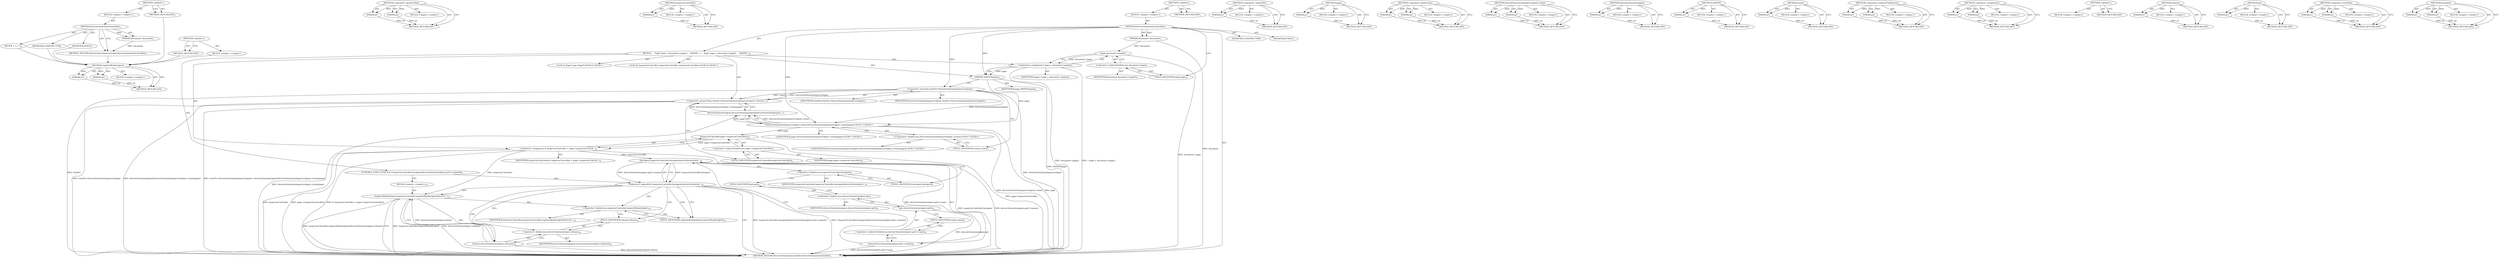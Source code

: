 digraph "hasAgent" {
vulnerable_6 [label=<(METHOD,&lt;global&gt;)<SUB>1</SUB>>];
vulnerable_7 [label=<(BLOCK,&lt;empty&gt;,&lt;empty&gt;)<SUB>1</SUB>>];
vulnerable_8 [label=<(METHOD,DeviceOrientationController)<SUB>1</SUB>>];
vulnerable_9 [label=<(PARAM,Document* document)<SUB>1</SUB>>];
vulnerable_10 [label=<(BLOCK,{
 },{
 })<SUB>4</SUB>>];
vulnerable_11 [label=<(MODIFIER,CONSTRUCTOR)>];
vulnerable_12 [label=<(MODIFIER,PUBLIC)>];
vulnerable_13 [label=<(METHOD_RETURN,DeviceOrientationController.DeviceOrientationController)<SUB>1</SUB>>];
vulnerable_15 [label=<(METHOD_RETURN,ANY)<SUB>1</SUB>>];
vulnerable_26 [label=<(METHOD,&lt;global&gt;)<SUB>1</SUB>>];
vulnerable_27 [label=<(BLOCK,&lt;empty&gt;,&lt;empty&gt;)>];
vulnerable_28 [label=<(METHOD_RETURN,ANY)>];
fixed_147 [label=<(METHOD,registerModuleAgent)>];
fixed_148 [label=<(PARAM,p1)>];
fixed_149 [label=<(PARAM,p2)>];
fixed_150 [label=<(BLOCK,&lt;empty&gt;,&lt;empty&gt;)>];
fixed_151 [label=<(METHOD_RETURN,ANY)>];
fixed_102 [label=<(METHOD,&lt;operator&gt;.greaterThan)>];
fixed_103 [label=<(PARAM,p1)>];
fixed_104 [label=<(PARAM,p2)>];
fixed_105 [label=<(BLOCK,&lt;empty&gt;,&lt;empty&gt;)>];
fixed_106 [label=<(METHOD_RETURN,ANY)>];
fixed_126 [label=<(METHOD,inspectorController)>];
fixed_127 [label=<(PARAM,p1)>];
fixed_128 [label=<(BLOCK,&lt;empty&gt;,&lt;empty&gt;)>];
fixed_129 [label=<(METHOD_RETURN,ANY)>];
fixed_6 [label=<(METHOD,&lt;global&gt;)<SUB>1</SUB>>];
fixed_7 [label=<(BLOCK,&lt;empty&gt;,&lt;empty&gt;)<SUB>1</SUB>>];
fixed_8 [label=<(METHOD,DeviceOrientationController)<SUB>1</SUB>>];
fixed_9 [label=<(PARAM,Document* document)<SUB>1</SUB>>];
fixed_10 [label=<(BLOCK,{
    Page* page = document-&gt;page();
    ASSERT...,{
    Page* page = document-&gt;page();
    ASSERT...)<SUB>4</SUB>>];
fixed_11 [label="<(LOCAL,Page* page: Page*)<SUB>5</SUB>>"];
fixed_12 [label=<(&lt;operator&gt;.assignment,* page = document-&gt;page())<SUB>5</SUB>>];
fixed_13 [label=<(IDENTIFIER,page,* page = document-&gt;page())<SUB>5</SUB>>];
fixed_14 [label=<(page,document-&gt;page())<SUB>5</SUB>>];
fixed_15 [label=<(&lt;operator&gt;.indirectFieldAccess,document-&gt;page)<SUB>5</SUB>>];
fixed_16 [label=<(IDENTIFIER,document,document-&gt;page())<SUB>5</SUB>>];
fixed_17 [label=<(FIELD_IDENTIFIER,page,page)<SUB>5</SUB>>];
fixed_18 [label=<(ASSERT,ASSERT(page))<SUB>6</SUB>>];
fixed_19 [label=<(IDENTIFIER,page,ASSERT(page))<SUB>6</SUB>>];
fixed_20 [label=<(&lt;operator&gt;.greaterThan,OwnPtr&lt;DeviceOrientationInspectorAgent&gt; deviceO...)<SUB>7</SUB>>];
fixed_21 [label=<(&lt;operator&gt;.lessThan,OwnPtr&lt;DeviceOrientationInspectorAgent)<SUB>7</SUB>>];
fixed_22 [label=<(IDENTIFIER,OwnPtr,OwnPtr&lt;DeviceOrientationInspectorAgent)<SUB>7</SUB>>];
fixed_23 [label=<(IDENTIFIER,DeviceOrientationInspectorAgent,OwnPtr&lt;DeviceOrientationInspectorAgent)<SUB>7</SUB>>];
fixed_24 [label=<(deviceOrientationAgent,deviceOrientationAgent(DeviceOrientationInspect...)<SUB>7</SUB>>];
fixed_25 [label="<(DeviceOrientationInspectorAgent.create,DeviceOrientationInspectorAgent::create(page))<SUB>7</SUB>>"];
fixed_26 [label="<(&lt;operator&gt;.fieldAccess,DeviceOrientationInspectorAgent::create)<SUB>7</SUB>>"];
fixed_27 [label="<(IDENTIFIER,DeviceOrientationInspectorAgent,DeviceOrientationInspectorAgent::create(page))<SUB>7</SUB>>"];
fixed_28 [label=<(FIELD_IDENTIFIER,create,create)<SUB>7</SUB>>];
fixed_29 [label="<(IDENTIFIER,page,DeviceOrientationInspectorAgent::create(page))<SUB>7</SUB>>"];
fixed_30 [label="<(LOCAL,InspectorController inspectorController: InspectorController)<SUB>8</SUB>>"];
fixed_31 [label=<(&lt;operator&gt;.assignment,&amp; inspectorController = page-&gt;inspectorControll...)<SUB>8</SUB>>];
fixed_32 [label=<(IDENTIFIER,inspectorController,&amp; inspectorController = page-&gt;inspectorControll...)<SUB>8</SUB>>];
fixed_33 [label=<(inspectorController,page-&gt;inspectorController())<SUB>8</SUB>>];
fixed_34 [label=<(&lt;operator&gt;.indirectFieldAccess,page-&gt;inspectorController)<SUB>8</SUB>>];
fixed_35 [label=<(IDENTIFIER,page,page-&gt;inspectorController())<SUB>8</SUB>>];
fixed_36 [label=<(FIELD_IDENTIFIER,inspectorController,inspectorController)<SUB>8</SUB>>];
fixed_37 [label=<(CONTROL_STRUCTURE,IF,if (!inspectorController.hasAgent(deviceOrientationAgent.get()-&gt;name())))<SUB>9</SUB>>];
fixed_38 [label=<(&lt;operator&gt;.logicalNot,!inspectorController.hasAgent(deviceOrientation...)<SUB>9</SUB>>];
fixed_39 [label=<(hasAgent,inspectorController.hasAgent(deviceOrientationA...)<SUB>9</SUB>>];
fixed_40 [label=<(&lt;operator&gt;.fieldAccess,inspectorController.hasAgent)<SUB>9</SUB>>];
fixed_41 [label=<(IDENTIFIER,inspectorController,inspectorController.hasAgent(deviceOrientationA...)<SUB>9</SUB>>];
fixed_42 [label=<(FIELD_IDENTIFIER,hasAgent,hasAgent)<SUB>9</SUB>>];
fixed_43 [label=<(name,deviceOrientationAgent.get()-&gt;name())<SUB>9</SUB>>];
fixed_44 [label=<(&lt;operator&gt;.indirectFieldAccess,deviceOrientationAgent.get()-&gt;name)<SUB>9</SUB>>];
fixed_45 [label=<(get,deviceOrientationAgent.get())<SUB>9</SUB>>];
fixed_46 [label=<(&lt;operator&gt;.fieldAccess,deviceOrientationAgent.get)<SUB>9</SUB>>];
fixed_47 [label=<(IDENTIFIER,deviceOrientationAgent,deviceOrientationAgent.get())<SUB>9</SUB>>];
fixed_48 [label=<(FIELD_IDENTIFIER,get,get)<SUB>9</SUB>>];
fixed_49 [label=<(FIELD_IDENTIFIER,name,name)<SUB>9</SUB>>];
fixed_50 [label=<(BLOCK,&lt;empty&gt;,&lt;empty&gt;)<SUB>10</SUB>>];
fixed_51 [label=<(registerModuleAgent,inspectorController.registerModuleAgent(deviceO...)<SUB>10</SUB>>];
fixed_52 [label=<(&lt;operator&gt;.fieldAccess,inspectorController.registerModuleAgent)<SUB>10</SUB>>];
fixed_53 [label=<(IDENTIFIER,inspectorController,inspectorController.registerModuleAgent(deviceO...)<SUB>10</SUB>>];
fixed_54 [label=<(FIELD_IDENTIFIER,registerModuleAgent,registerModuleAgent)<SUB>10</SUB>>];
fixed_55 [label=<(release,deviceOrientationAgent.release())<SUB>10</SUB>>];
fixed_56 [label=<(&lt;operator&gt;.fieldAccess,deviceOrientationAgent.release)<SUB>10</SUB>>];
fixed_57 [label=<(IDENTIFIER,deviceOrientationAgent,deviceOrientationAgent.release())<SUB>10</SUB>>];
fixed_58 [label=<(FIELD_IDENTIFIER,release,release)<SUB>10</SUB>>];
fixed_59 [label=<(MODIFIER,CONSTRUCTOR)>];
fixed_60 [label=<(MODIFIER,PUBLIC)>];
fixed_61 [label=<(METHOD_RETURN,DeviceOrientationController.DeviceOrientationController)<SUB>1</SUB>>];
fixed_63 [label=<(METHOD_RETURN,ANY)<SUB>1</SUB>>];
fixed_130 [label=<(METHOD,&lt;operator&gt;.logicalNot)>];
fixed_131 [label=<(PARAM,p1)>];
fixed_132 [label=<(BLOCK,&lt;empty&gt;,&lt;empty&gt;)>];
fixed_133 [label=<(METHOD_RETURN,ANY)>];
fixed_89 [label=<(METHOD,page)>];
fixed_90 [label=<(PARAM,p1)>];
fixed_91 [label=<(BLOCK,&lt;empty&gt;,&lt;empty&gt;)>];
fixed_92 [label=<(METHOD_RETURN,ANY)>];
fixed_121 [label=<(METHOD,&lt;operator&gt;.fieldAccess)>];
fixed_122 [label=<(PARAM,p1)>];
fixed_123 [label=<(PARAM,p2)>];
fixed_124 [label=<(BLOCK,&lt;empty&gt;,&lt;empty&gt;)>];
fixed_125 [label=<(METHOD_RETURN,ANY)>];
fixed_116 [label=<(METHOD,DeviceOrientationInspectorAgent.create)>];
fixed_117 [label=<(PARAM,p1)>];
fixed_118 [label=<(PARAM,p2)>];
fixed_119 [label=<(BLOCK,&lt;empty&gt;,&lt;empty&gt;)>];
fixed_120 [label=<(METHOD_RETURN,ANY)>];
fixed_112 [label=<(METHOD,deviceOrientationAgent)>];
fixed_113 [label=<(PARAM,p1)>];
fixed_114 [label=<(BLOCK,&lt;empty&gt;,&lt;empty&gt;)>];
fixed_115 [label=<(METHOD_RETURN,ANY)>];
fixed_98 [label=<(METHOD,ASSERT)>];
fixed_99 [label=<(PARAM,p1)>];
fixed_100 [label=<(BLOCK,&lt;empty&gt;,&lt;empty&gt;)>];
fixed_101 [label=<(METHOD_RETURN,ANY)>];
fixed_139 [label=<(METHOD,name)>];
fixed_140 [label=<(PARAM,p1)>];
fixed_141 [label=<(BLOCK,&lt;empty&gt;,&lt;empty&gt;)>];
fixed_142 [label=<(METHOD_RETURN,ANY)>];
fixed_93 [label=<(METHOD,&lt;operator&gt;.indirectFieldAccess)>];
fixed_94 [label=<(PARAM,p1)>];
fixed_95 [label=<(PARAM,p2)>];
fixed_96 [label=<(BLOCK,&lt;empty&gt;,&lt;empty&gt;)>];
fixed_97 [label=<(METHOD_RETURN,ANY)>];
fixed_84 [label=<(METHOD,&lt;operator&gt;.assignment)>];
fixed_85 [label=<(PARAM,p1)>];
fixed_86 [label=<(PARAM,p2)>];
fixed_87 [label=<(BLOCK,&lt;empty&gt;,&lt;empty&gt;)>];
fixed_88 [label=<(METHOD_RETURN,ANY)>];
fixed_78 [label=<(METHOD,&lt;global&gt;)<SUB>1</SUB>>];
fixed_79 [label=<(BLOCK,&lt;empty&gt;,&lt;empty&gt;)>];
fixed_80 [label=<(METHOD_RETURN,ANY)>];
fixed_152 [label=<(METHOD,release)>];
fixed_153 [label=<(PARAM,p1)>];
fixed_154 [label=<(BLOCK,&lt;empty&gt;,&lt;empty&gt;)>];
fixed_155 [label=<(METHOD_RETURN,ANY)>];
fixed_143 [label=<(METHOD,get)>];
fixed_144 [label=<(PARAM,p1)>];
fixed_145 [label=<(BLOCK,&lt;empty&gt;,&lt;empty&gt;)>];
fixed_146 [label=<(METHOD_RETURN,ANY)>];
fixed_107 [label=<(METHOD,&lt;operator&gt;.lessThan)>];
fixed_108 [label=<(PARAM,p1)>];
fixed_109 [label=<(PARAM,p2)>];
fixed_110 [label=<(BLOCK,&lt;empty&gt;,&lt;empty&gt;)>];
fixed_111 [label=<(METHOD_RETURN,ANY)>];
fixed_134 [label=<(METHOD,hasAgent)>];
fixed_135 [label=<(PARAM,p1)>];
fixed_136 [label=<(PARAM,p2)>];
fixed_137 [label=<(BLOCK,&lt;empty&gt;,&lt;empty&gt;)>];
fixed_138 [label=<(METHOD_RETURN,ANY)>];
vulnerable_6 -> vulnerable_7  [key=0, label="AST: "];
vulnerable_6 -> vulnerable_15  [key=0, label="AST: "];
vulnerable_6 -> vulnerable_15  [key=1, label="CFG: "];
vulnerable_7 -> vulnerable_8  [key=0, label="AST: "];
vulnerable_8 -> vulnerable_9  [key=0, label="AST: "];
vulnerable_8 -> vulnerable_9  [key=1, label="DDG: "];
vulnerable_8 -> vulnerable_10  [key=0, label="AST: "];
vulnerable_8 -> vulnerable_11  [key=0, label="AST: "];
vulnerable_8 -> vulnerable_12  [key=0, label="AST: "];
vulnerable_8 -> vulnerable_13  [key=0, label="AST: "];
vulnerable_8 -> vulnerable_13  [key=1, label="CFG: "];
vulnerable_9 -> vulnerable_13  [key=0, label="DDG: document"];
vulnerable_10 -> fixed_147  [key=0];
vulnerable_11 -> fixed_147  [key=0];
vulnerable_12 -> fixed_147  [key=0];
vulnerable_13 -> fixed_147  [key=0];
vulnerable_15 -> fixed_147  [key=0];
vulnerable_26 -> vulnerable_27  [key=0, label="AST: "];
vulnerable_26 -> vulnerable_28  [key=0, label="AST: "];
vulnerable_26 -> vulnerable_28  [key=1, label="CFG: "];
vulnerable_27 -> fixed_147  [key=0];
vulnerable_28 -> fixed_147  [key=0];
fixed_147 -> fixed_148  [key=0, label="AST: "];
fixed_147 -> fixed_148  [key=1, label="DDG: "];
fixed_147 -> fixed_150  [key=0, label="AST: "];
fixed_147 -> fixed_149  [key=0, label="AST: "];
fixed_147 -> fixed_149  [key=1, label="DDG: "];
fixed_147 -> fixed_151  [key=0, label="AST: "];
fixed_147 -> fixed_151  [key=1, label="CFG: "];
fixed_148 -> fixed_151  [key=0, label="DDG: p1"];
fixed_149 -> fixed_151  [key=0, label="DDG: p2"];
fixed_102 -> fixed_103  [key=0, label="AST: "];
fixed_102 -> fixed_103  [key=1, label="DDG: "];
fixed_102 -> fixed_105  [key=0, label="AST: "];
fixed_102 -> fixed_104  [key=0, label="AST: "];
fixed_102 -> fixed_104  [key=1, label="DDG: "];
fixed_102 -> fixed_106  [key=0, label="AST: "];
fixed_102 -> fixed_106  [key=1, label="CFG: "];
fixed_103 -> fixed_106  [key=0, label="DDG: p1"];
fixed_104 -> fixed_106  [key=0, label="DDG: p2"];
fixed_126 -> fixed_127  [key=0, label="AST: "];
fixed_126 -> fixed_127  [key=1, label="DDG: "];
fixed_126 -> fixed_128  [key=0, label="AST: "];
fixed_126 -> fixed_129  [key=0, label="AST: "];
fixed_126 -> fixed_129  [key=1, label="CFG: "];
fixed_127 -> fixed_129  [key=0, label="DDG: p1"];
fixed_6 -> fixed_7  [key=0, label="AST: "];
fixed_6 -> fixed_63  [key=0, label="AST: "];
fixed_6 -> fixed_63  [key=1, label="CFG: "];
fixed_7 -> fixed_8  [key=0, label="AST: "];
fixed_8 -> fixed_9  [key=0, label="AST: "];
fixed_8 -> fixed_9  [key=1, label="DDG: "];
fixed_8 -> fixed_10  [key=0, label="AST: "];
fixed_8 -> fixed_59  [key=0, label="AST: "];
fixed_8 -> fixed_60  [key=0, label="AST: "];
fixed_8 -> fixed_61  [key=0, label="AST: "];
fixed_8 -> fixed_17  [key=0, label="CFG: "];
fixed_8 -> fixed_18  [key=0, label="DDG: "];
fixed_8 -> fixed_21  [key=0, label="DDG: "];
fixed_8 -> fixed_25  [key=0, label="DDG: "];
fixed_9 -> fixed_61  [key=0, label="DDG: document"];
fixed_9 -> fixed_14  [key=0, label="DDG: document"];
fixed_10 -> fixed_11  [key=0, label="AST: "];
fixed_10 -> fixed_12  [key=0, label="AST: "];
fixed_10 -> fixed_18  [key=0, label="AST: "];
fixed_10 -> fixed_20  [key=0, label="AST: "];
fixed_10 -> fixed_30  [key=0, label="AST: "];
fixed_10 -> fixed_31  [key=0, label="AST: "];
fixed_10 -> fixed_37  [key=0, label="AST: "];
fixed_12 -> fixed_13  [key=0, label="AST: "];
fixed_12 -> fixed_14  [key=0, label="AST: "];
fixed_12 -> fixed_18  [key=0, label="CFG: "];
fixed_12 -> fixed_18  [key=1, label="DDG: page"];
fixed_12 -> fixed_61  [key=0, label="DDG: document-&gt;page()"];
fixed_12 -> fixed_61  [key=1, label="DDG: * page = document-&gt;page()"];
fixed_14 -> fixed_15  [key=0, label="AST: "];
fixed_14 -> fixed_12  [key=0, label="CFG: "];
fixed_14 -> fixed_12  [key=1, label="DDG: document-&gt;page"];
fixed_14 -> fixed_61  [key=0, label="DDG: document-&gt;page"];
fixed_15 -> fixed_16  [key=0, label="AST: "];
fixed_15 -> fixed_17  [key=0, label="AST: "];
fixed_15 -> fixed_14  [key=0, label="CFG: "];
fixed_17 -> fixed_15  [key=0, label="CFG: "];
fixed_18 -> fixed_19  [key=0, label="AST: "];
fixed_18 -> fixed_21  [key=0, label="CFG: "];
fixed_18 -> fixed_61  [key=0, label="DDG: ASSERT(page)"];
fixed_18 -> fixed_25  [key=0, label="DDG: page"];
fixed_20 -> fixed_21  [key=0, label="AST: "];
fixed_20 -> fixed_24  [key=0, label="AST: "];
fixed_20 -> fixed_36  [key=0, label="CFG: "];
fixed_20 -> fixed_61  [key=0, label="DDG: OwnPtr&lt;DeviceOrientationInspectorAgent"];
fixed_20 -> fixed_61  [key=1, label="DDG: deviceOrientationAgent(DeviceOrientationInspectorAgent::create(page))"];
fixed_20 -> fixed_61  [key=2, label="DDG: OwnPtr&lt;DeviceOrientationInspectorAgent&gt; deviceOrientationAgent(DeviceOrientationInspectorAgent::create(page))"];
fixed_21 -> fixed_22  [key=0, label="AST: "];
fixed_21 -> fixed_23  [key=0, label="AST: "];
fixed_21 -> fixed_28  [key=0, label="CFG: "];
fixed_21 -> fixed_61  [key=0, label="DDG: DeviceOrientationInspectorAgent"];
fixed_21 -> fixed_61  [key=1, label="DDG: OwnPtr"];
fixed_21 -> fixed_20  [key=0, label="DDG: OwnPtr"];
fixed_21 -> fixed_20  [key=1, label="DDG: DeviceOrientationInspectorAgent"];
fixed_21 -> fixed_25  [key=0, label="DDG: DeviceOrientationInspectorAgent"];
fixed_24 -> fixed_25  [key=0, label="AST: "];
fixed_24 -> fixed_20  [key=0, label="CFG: "];
fixed_24 -> fixed_20  [key=1, label="DDG: DeviceOrientationInspectorAgent::create(page)"];
fixed_24 -> fixed_61  [key=0, label="DDG: DeviceOrientationInspectorAgent::create(page)"];
fixed_25 -> fixed_26  [key=0, label="AST: "];
fixed_25 -> fixed_29  [key=0, label="AST: "];
fixed_25 -> fixed_24  [key=0, label="CFG: "];
fixed_25 -> fixed_24  [key=1, label="DDG: DeviceOrientationInspectorAgent::create"];
fixed_25 -> fixed_24  [key=2, label="DDG: page"];
fixed_25 -> fixed_61  [key=0, label="DDG: DeviceOrientationInspectorAgent::create"];
fixed_25 -> fixed_61  [key=1, label="DDG: page"];
fixed_25 -> fixed_33  [key=0, label="DDG: page"];
fixed_26 -> fixed_27  [key=0, label="AST: "];
fixed_26 -> fixed_28  [key=0, label="AST: "];
fixed_26 -> fixed_25  [key=0, label="CFG: "];
fixed_28 -> fixed_26  [key=0, label="CFG: "];
fixed_31 -> fixed_32  [key=0, label="AST: "];
fixed_31 -> fixed_33  [key=0, label="AST: "];
fixed_31 -> fixed_42  [key=0, label="CFG: "];
fixed_31 -> fixed_61  [key=0, label="DDG: inspectorController"];
fixed_31 -> fixed_61  [key=1, label="DDG: page-&gt;inspectorController()"];
fixed_31 -> fixed_61  [key=2, label="DDG: &amp; inspectorController = page-&gt;inspectorController()"];
fixed_31 -> fixed_39  [key=0, label="DDG: inspectorController"];
fixed_31 -> fixed_51  [key=0, label="DDG: inspectorController"];
fixed_33 -> fixed_34  [key=0, label="AST: "];
fixed_33 -> fixed_31  [key=0, label="CFG: "];
fixed_33 -> fixed_31  [key=1, label="DDG: page-&gt;inspectorController"];
fixed_33 -> fixed_61  [key=0, label="DDG: page-&gt;inspectorController"];
fixed_34 -> fixed_35  [key=0, label="AST: "];
fixed_34 -> fixed_36  [key=0, label="AST: "];
fixed_34 -> fixed_33  [key=0, label="CFG: "];
fixed_36 -> fixed_34  [key=0, label="CFG: "];
fixed_37 -> fixed_38  [key=0, label="AST: "];
fixed_37 -> fixed_50  [key=0, label="AST: "];
fixed_38 -> fixed_39  [key=0, label="AST: "];
fixed_38 -> fixed_61  [key=0, label="CFG: "];
fixed_38 -> fixed_61  [key=1, label="DDG: inspectorController.hasAgent(deviceOrientationAgent.get()-&gt;name())"];
fixed_38 -> fixed_61  [key=2, label="DDG: !inspectorController.hasAgent(deviceOrientationAgent.get()-&gt;name())"];
fixed_38 -> fixed_54  [key=0, label="CFG: "];
fixed_38 -> fixed_54  [key=1, label="CDG: "];
fixed_38 -> fixed_56  [key=0, label="CDG: "];
fixed_38 -> fixed_58  [key=0, label="CDG: "];
fixed_38 -> fixed_51  [key=0, label="CDG: "];
fixed_38 -> fixed_52  [key=0, label="CDG: "];
fixed_38 -> fixed_55  [key=0, label="CDG: "];
fixed_39 -> fixed_40  [key=0, label="AST: "];
fixed_39 -> fixed_43  [key=0, label="AST: "];
fixed_39 -> fixed_38  [key=0, label="CFG: "];
fixed_39 -> fixed_38  [key=1, label="DDG: inspectorController.hasAgent"];
fixed_39 -> fixed_38  [key=2, label="DDG: deviceOrientationAgent.get()-&gt;name()"];
fixed_39 -> fixed_61  [key=0, label="DDG: inspectorController.hasAgent"];
fixed_39 -> fixed_61  [key=1, label="DDG: deviceOrientationAgent.get()-&gt;name()"];
fixed_40 -> fixed_41  [key=0, label="AST: "];
fixed_40 -> fixed_42  [key=0, label="AST: "];
fixed_40 -> fixed_48  [key=0, label="CFG: "];
fixed_42 -> fixed_40  [key=0, label="CFG: "];
fixed_43 -> fixed_44  [key=0, label="AST: "];
fixed_43 -> fixed_39  [key=0, label="CFG: "];
fixed_43 -> fixed_39  [key=1, label="DDG: deviceOrientationAgent.get()-&gt;name"];
fixed_43 -> fixed_61  [key=0, label="DDG: deviceOrientationAgent.get()-&gt;name"];
fixed_44 -> fixed_45  [key=0, label="AST: "];
fixed_44 -> fixed_49  [key=0, label="AST: "];
fixed_44 -> fixed_43  [key=0, label="CFG: "];
fixed_45 -> fixed_46  [key=0, label="AST: "];
fixed_45 -> fixed_49  [key=0, label="CFG: "];
fixed_45 -> fixed_61  [key=0, label="DDG: deviceOrientationAgent.get"];
fixed_46 -> fixed_47  [key=0, label="AST: "];
fixed_46 -> fixed_48  [key=0, label="AST: "];
fixed_46 -> fixed_45  [key=0, label="CFG: "];
fixed_48 -> fixed_46  [key=0, label="CFG: "];
fixed_49 -> fixed_44  [key=0, label="CFG: "];
fixed_50 -> fixed_51  [key=0, label="AST: "];
fixed_51 -> fixed_52  [key=0, label="AST: "];
fixed_51 -> fixed_55  [key=0, label="AST: "];
fixed_51 -> fixed_61  [key=0, label="CFG: "];
fixed_51 -> fixed_61  [key=1, label="DDG: inspectorController.registerModuleAgent"];
fixed_51 -> fixed_61  [key=2, label="DDG: deviceOrientationAgent.release()"];
fixed_51 -> fixed_61  [key=3, label="DDG: inspectorController.registerModuleAgent(deviceOrientationAgent.release())"];
fixed_52 -> fixed_53  [key=0, label="AST: "];
fixed_52 -> fixed_54  [key=0, label="AST: "];
fixed_52 -> fixed_58  [key=0, label="CFG: "];
fixed_54 -> fixed_52  [key=0, label="CFG: "];
fixed_55 -> fixed_56  [key=0, label="AST: "];
fixed_55 -> fixed_51  [key=0, label="CFG: "];
fixed_55 -> fixed_51  [key=1, label="DDG: deviceOrientationAgent.release"];
fixed_55 -> fixed_61  [key=0, label="DDG: deviceOrientationAgent.release"];
fixed_56 -> fixed_57  [key=0, label="AST: "];
fixed_56 -> fixed_58  [key=0, label="AST: "];
fixed_56 -> fixed_55  [key=0, label="CFG: "];
fixed_58 -> fixed_56  [key=0, label="CFG: "];
fixed_130 -> fixed_131  [key=0, label="AST: "];
fixed_130 -> fixed_131  [key=1, label="DDG: "];
fixed_130 -> fixed_132  [key=0, label="AST: "];
fixed_130 -> fixed_133  [key=0, label="AST: "];
fixed_130 -> fixed_133  [key=1, label="CFG: "];
fixed_131 -> fixed_133  [key=0, label="DDG: p1"];
fixed_89 -> fixed_90  [key=0, label="AST: "];
fixed_89 -> fixed_90  [key=1, label="DDG: "];
fixed_89 -> fixed_91  [key=0, label="AST: "];
fixed_89 -> fixed_92  [key=0, label="AST: "];
fixed_89 -> fixed_92  [key=1, label="CFG: "];
fixed_90 -> fixed_92  [key=0, label="DDG: p1"];
fixed_121 -> fixed_122  [key=0, label="AST: "];
fixed_121 -> fixed_122  [key=1, label="DDG: "];
fixed_121 -> fixed_124  [key=0, label="AST: "];
fixed_121 -> fixed_123  [key=0, label="AST: "];
fixed_121 -> fixed_123  [key=1, label="DDG: "];
fixed_121 -> fixed_125  [key=0, label="AST: "];
fixed_121 -> fixed_125  [key=1, label="CFG: "];
fixed_122 -> fixed_125  [key=0, label="DDG: p1"];
fixed_123 -> fixed_125  [key=0, label="DDG: p2"];
fixed_116 -> fixed_117  [key=0, label="AST: "];
fixed_116 -> fixed_117  [key=1, label="DDG: "];
fixed_116 -> fixed_119  [key=0, label="AST: "];
fixed_116 -> fixed_118  [key=0, label="AST: "];
fixed_116 -> fixed_118  [key=1, label="DDG: "];
fixed_116 -> fixed_120  [key=0, label="AST: "];
fixed_116 -> fixed_120  [key=1, label="CFG: "];
fixed_117 -> fixed_120  [key=0, label="DDG: p1"];
fixed_118 -> fixed_120  [key=0, label="DDG: p2"];
fixed_112 -> fixed_113  [key=0, label="AST: "];
fixed_112 -> fixed_113  [key=1, label="DDG: "];
fixed_112 -> fixed_114  [key=0, label="AST: "];
fixed_112 -> fixed_115  [key=0, label="AST: "];
fixed_112 -> fixed_115  [key=1, label="CFG: "];
fixed_113 -> fixed_115  [key=0, label="DDG: p1"];
fixed_98 -> fixed_99  [key=0, label="AST: "];
fixed_98 -> fixed_99  [key=1, label="DDG: "];
fixed_98 -> fixed_100  [key=0, label="AST: "];
fixed_98 -> fixed_101  [key=0, label="AST: "];
fixed_98 -> fixed_101  [key=1, label="CFG: "];
fixed_99 -> fixed_101  [key=0, label="DDG: p1"];
fixed_139 -> fixed_140  [key=0, label="AST: "];
fixed_139 -> fixed_140  [key=1, label="DDG: "];
fixed_139 -> fixed_141  [key=0, label="AST: "];
fixed_139 -> fixed_142  [key=0, label="AST: "];
fixed_139 -> fixed_142  [key=1, label="CFG: "];
fixed_140 -> fixed_142  [key=0, label="DDG: p1"];
fixed_93 -> fixed_94  [key=0, label="AST: "];
fixed_93 -> fixed_94  [key=1, label="DDG: "];
fixed_93 -> fixed_96  [key=0, label="AST: "];
fixed_93 -> fixed_95  [key=0, label="AST: "];
fixed_93 -> fixed_95  [key=1, label="DDG: "];
fixed_93 -> fixed_97  [key=0, label="AST: "];
fixed_93 -> fixed_97  [key=1, label="CFG: "];
fixed_94 -> fixed_97  [key=0, label="DDG: p1"];
fixed_95 -> fixed_97  [key=0, label="DDG: p2"];
fixed_84 -> fixed_85  [key=0, label="AST: "];
fixed_84 -> fixed_85  [key=1, label="DDG: "];
fixed_84 -> fixed_87  [key=0, label="AST: "];
fixed_84 -> fixed_86  [key=0, label="AST: "];
fixed_84 -> fixed_86  [key=1, label="DDG: "];
fixed_84 -> fixed_88  [key=0, label="AST: "];
fixed_84 -> fixed_88  [key=1, label="CFG: "];
fixed_85 -> fixed_88  [key=0, label="DDG: p1"];
fixed_86 -> fixed_88  [key=0, label="DDG: p2"];
fixed_78 -> fixed_79  [key=0, label="AST: "];
fixed_78 -> fixed_80  [key=0, label="AST: "];
fixed_78 -> fixed_80  [key=1, label="CFG: "];
fixed_152 -> fixed_153  [key=0, label="AST: "];
fixed_152 -> fixed_153  [key=1, label="DDG: "];
fixed_152 -> fixed_154  [key=0, label="AST: "];
fixed_152 -> fixed_155  [key=0, label="AST: "];
fixed_152 -> fixed_155  [key=1, label="CFG: "];
fixed_153 -> fixed_155  [key=0, label="DDG: p1"];
fixed_143 -> fixed_144  [key=0, label="AST: "];
fixed_143 -> fixed_144  [key=1, label="DDG: "];
fixed_143 -> fixed_145  [key=0, label="AST: "];
fixed_143 -> fixed_146  [key=0, label="AST: "];
fixed_143 -> fixed_146  [key=1, label="CFG: "];
fixed_144 -> fixed_146  [key=0, label="DDG: p1"];
fixed_107 -> fixed_108  [key=0, label="AST: "];
fixed_107 -> fixed_108  [key=1, label="DDG: "];
fixed_107 -> fixed_110  [key=0, label="AST: "];
fixed_107 -> fixed_109  [key=0, label="AST: "];
fixed_107 -> fixed_109  [key=1, label="DDG: "];
fixed_107 -> fixed_111  [key=0, label="AST: "];
fixed_107 -> fixed_111  [key=1, label="CFG: "];
fixed_108 -> fixed_111  [key=0, label="DDG: p1"];
fixed_109 -> fixed_111  [key=0, label="DDG: p2"];
fixed_134 -> fixed_135  [key=0, label="AST: "];
fixed_134 -> fixed_135  [key=1, label="DDG: "];
fixed_134 -> fixed_137  [key=0, label="AST: "];
fixed_134 -> fixed_136  [key=0, label="AST: "];
fixed_134 -> fixed_136  [key=1, label="DDG: "];
fixed_134 -> fixed_138  [key=0, label="AST: "];
fixed_134 -> fixed_138  [key=1, label="CFG: "];
fixed_135 -> fixed_138  [key=0, label="DDG: p1"];
fixed_136 -> fixed_138  [key=0, label="DDG: p2"];
}
